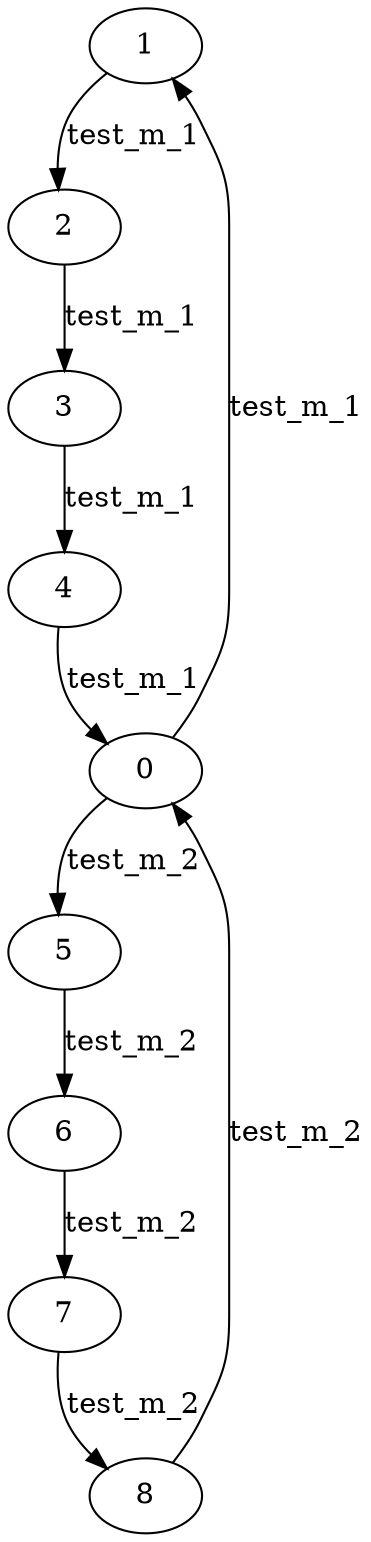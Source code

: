 digraph  {
1;
2;
3;
4;
0;
5;
6;
7;
8;
1 -> 2 [key=0, label=test_m_1];
2 -> 3 [key=0, label=test_m_1];
3 -> 4 [key=0, label=test_m_1];
4 -> 0 [key=0, label=test_m_1];
0 -> 1 [key=0, label=test_m_1];
0 -> 5 [key=0, label=test_m_2];
5 -> 6 [key=0, label=test_m_2];
6 -> 7 [key=0, label=test_m_2];
7 -> 8 [key=0, label=test_m_2];
8 -> 0 [key=0, label=test_m_2];
}